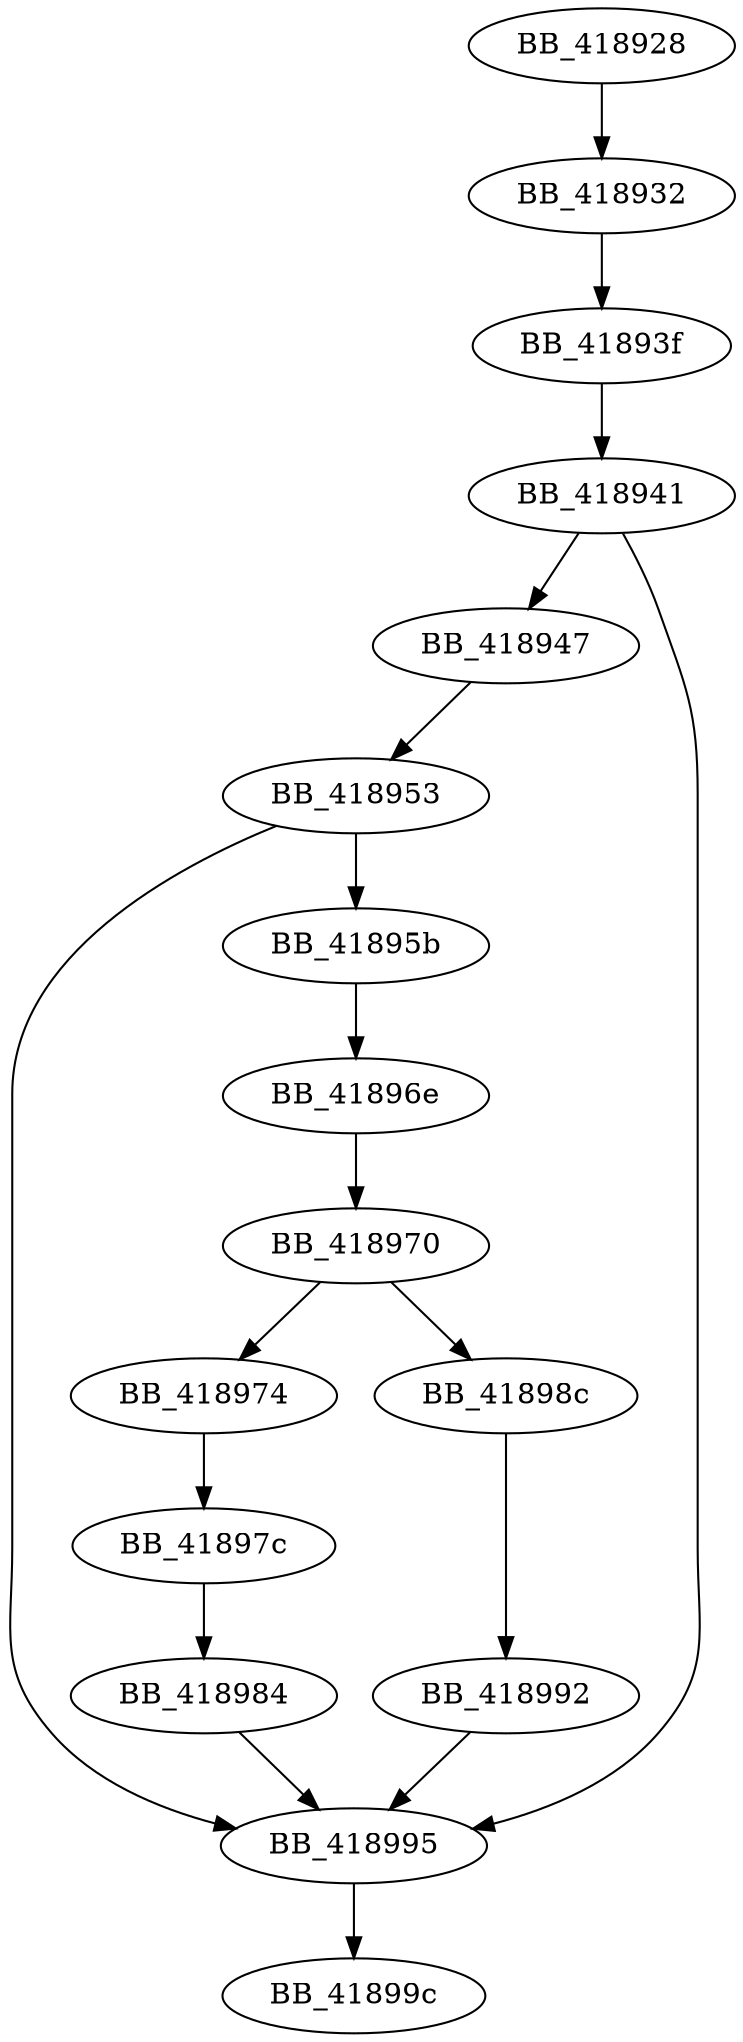 DiGraph __getptd_noexit{
BB_418928->BB_418932
BB_418932->BB_41893f
BB_41893f->BB_418941
BB_418941->BB_418947
BB_418941->BB_418995
BB_418947->BB_418953
BB_418953->BB_41895b
BB_418953->BB_418995
BB_41895b->BB_41896e
BB_41896e->BB_418970
BB_418970->BB_418974
BB_418970->BB_41898c
BB_418974->BB_41897c
BB_41897c->BB_418984
BB_418984->BB_418995
BB_41898c->BB_418992
BB_418992->BB_418995
BB_418995->BB_41899c
}
